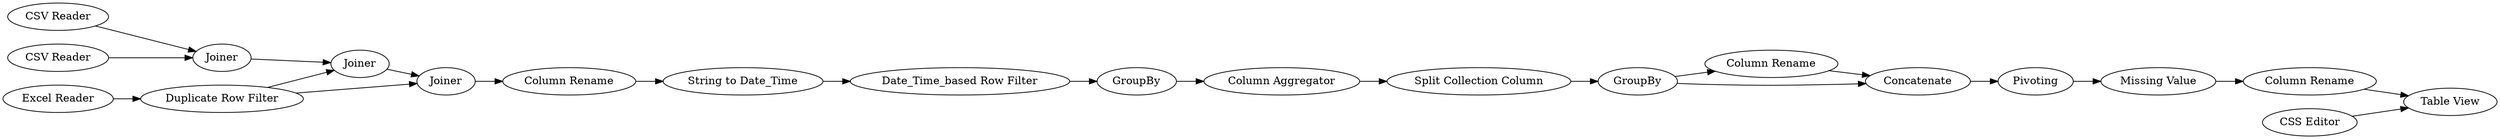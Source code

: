digraph {
	1 [label="CSV Reader"]
	2 [label="CSV Reader"]
	3 [label="Excel Reader"]
	4 [label=Joiner]
	11 [label=GroupBy]
	12 [label=Pivoting]
	14 [label="String to Date_Time"]
	15 [label="Date_Time_based Row Filter"]
	16 [label=Joiner]
	17 [label=Joiner]
	18 [label="Duplicate Row Filter"]
	20 [label="Missing Value"]
	21 [label="Table View"]
	22 [label="CSS Editor"]
	29 [label="Column Rename"]
	33 [label="Column Aggregator"]
	34 [label="Split Collection Column"]
	35 [label=GroupBy]
	36 [label="Column Rename"]
	37 [label=Concatenate]
	38 [label="Column Rename"]
	1 -> 4
	2 -> 4
	3 -> 18
	4 -> 16
	11 -> 33
	12 -> 20
	14 -> 15
	15 -> 11
	16 -> 17
	17 -> 29
	18 -> 16
	18 -> 17
	20 -> 38
	22 -> 21
	29 -> 14
	33 -> 34
	34 -> 35
	35 -> 37
	35 -> 36
	36 -> 37
	37 -> 12
	38 -> 21
	rankdir=LR
}
